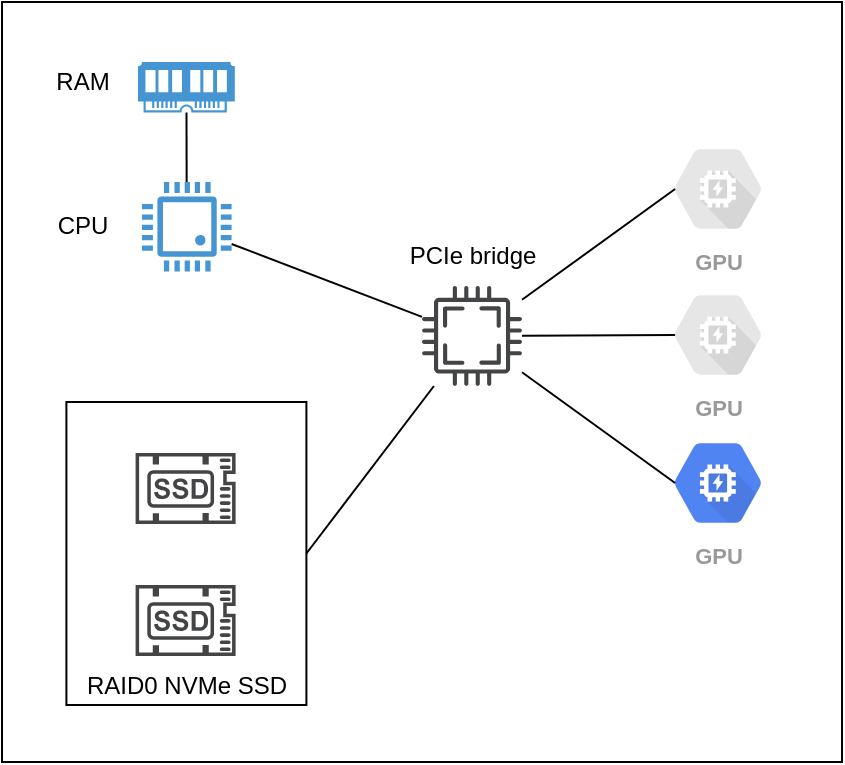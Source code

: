<mxfile version="17.4.2" type="device"><diagram id="l8hXMBHkgcEJcSW0mbfh" name="Page-1"><mxGraphModel dx="1152" dy="1704" grid="1" gridSize="10" guides="1" tooltips="1" connect="1" arrows="1" fold="1" page="1" pageScale="1" pageWidth="1169" pageHeight="827" math="0" shadow="0"><root><mxCell id="0"/><mxCell id="1" parent="0"/><mxCell id="bEYfRcEnHH094V_pL6pg-13" value="" style="whiteSpace=wrap;html=1;" parent="1" vertex="1"><mxGeometry x="350" y="-130" width="420" height="380" as="geometry"/></mxCell><mxCell id="bEYfRcEnHH094V_pL6pg-14" value="" style="pointerEvents=1;shadow=0;dashed=0;html=1;strokeColor=none;fillColor=#4495D1;labelPosition=center;verticalLabelPosition=bottom;verticalAlign=top;align=center;outlineConnect=0;shape=mxgraph.veeam.cpu;" parent="1" vertex="1"><mxGeometry x="420" y="-40" width="44.8" height="44.8" as="geometry"/></mxCell><mxCell id="bEYfRcEnHH094V_pL6pg-15" value="" style="pointerEvents=1;shadow=0;dashed=0;html=1;strokeColor=none;fillColor=#4495D1;labelPosition=center;verticalLabelPosition=bottom;verticalAlign=top;align=center;outlineConnect=0;shape=mxgraph.veeam.ram;" parent="1" vertex="1"><mxGeometry x="418" y="-100" width="48.4" height="25.2" as="geometry"/></mxCell><mxCell id="bEYfRcEnHH094V_pL6pg-16" value="GPU" style="sketch=0;html=1;fillColor=#E6E6E6;strokeColor=none;verticalAlign=top;labelPosition=center;verticalLabelPosition=bottom;align=center;spacingTop=-6;fontSize=11;fontStyle=1;fontColor=#999999;shape=mxgraph.gcp2.hexIcon;prIcon=gpu" parent="1" vertex="1"><mxGeometry x="675" y="-65.75" width="66" height="58.5" as="geometry"/></mxCell><mxCell id="bEYfRcEnHH094V_pL6pg-17" value="GPU" style="sketch=0;html=1;fillColor=#5184F3;strokeColor=none;verticalAlign=top;labelPosition=center;verticalLabelPosition=bottom;align=center;spacingTop=-6;fontSize=11;fontStyle=1;fontColor=#999999;shape=mxgraph.gcp2.hexIcon;prIcon=gpu" parent="1" vertex="1"><mxGeometry x="675" y="81.25" width="66" height="58.5" as="geometry"/></mxCell><mxCell id="bEYfRcEnHH094V_pL6pg-20" value="" style="whiteSpace=wrap;html=1;" parent="1" vertex="1"><mxGeometry x="382.2" y="70" width="120" height="151.5" as="geometry"/></mxCell><mxCell id="bEYfRcEnHH094V_pL6pg-18" value="" style="sketch=0;pointerEvents=1;shadow=0;dashed=0;html=1;strokeColor=none;fillColor=#434445;aspect=fixed;labelPosition=center;verticalLabelPosition=bottom;verticalAlign=top;align=center;outlineConnect=0;shape=mxgraph.vvd.ssd;" parent="1" vertex="1"><mxGeometry x="416.8" y="95.5" width="50" height="35.5" as="geometry"/></mxCell><mxCell id="bEYfRcEnHH094V_pL6pg-19" value="" style="sketch=0;pointerEvents=1;shadow=0;dashed=0;html=1;strokeColor=none;fillColor=#434445;aspect=fixed;labelPosition=center;verticalLabelPosition=bottom;verticalAlign=top;align=center;outlineConnect=0;shape=mxgraph.vvd.ssd;" parent="1" vertex="1"><mxGeometry x="416.8" y="161.5" width="50" height="35.5" as="geometry"/></mxCell><mxCell id="bEYfRcEnHH094V_pL6pg-21" value="RAID0 NVMe SSD" style="text;html=1;resizable=0;autosize=1;align=center;verticalAlign=middle;points=[];fillColor=none;strokeColor=none;rounded=0;" parent="1" vertex="1"><mxGeometry x="381.8" y="201.5" width="120" height="20" as="geometry"/></mxCell><mxCell id="bEYfRcEnHH094V_pL6pg-22" value="" style="sketch=0;pointerEvents=1;shadow=0;dashed=0;html=1;strokeColor=none;fillColor=#434445;aspect=fixed;labelPosition=center;verticalLabelPosition=bottom;verticalAlign=top;align=center;outlineConnect=0;shape=mxgraph.vvd.cpu;" parent="1" vertex="1"><mxGeometry x="560" y="12" width="50" height="50" as="geometry"/></mxCell><mxCell id="bEYfRcEnHH094V_pL6pg-23" value="GPU" style="sketch=0;html=1;fillColor=#E6E6E6;strokeColor=none;verticalAlign=top;labelPosition=center;verticalLabelPosition=bottom;align=center;spacingTop=-6;fontSize=11;fontStyle=1;fontColor=#999999;shape=mxgraph.gcp2.hexIcon;prIcon=gpu" parent="1" vertex="1"><mxGeometry x="675" y="7.25" width="66" height="58.5" as="geometry"/></mxCell><mxCell id="5_aITsCFgaSiMcRiH-1p-3" value="" style="endArrow=none;html=1;rounded=0;entryX=0.175;entryY=0.5;entryDx=0;entryDy=0;entryPerimeter=0;" edge="1" parent="1" source="bEYfRcEnHH094V_pL6pg-22" target="bEYfRcEnHH094V_pL6pg-16"><mxGeometry width="50" height="50" relative="1" as="geometry"><mxPoint x="560" y="120" as="sourcePoint"/><mxPoint x="610" y="70" as="targetPoint"/></mxGeometry></mxCell><mxCell id="5_aITsCFgaSiMcRiH-1p-4" value="" style="endArrow=none;html=1;rounded=0;entryX=0.175;entryY=0.5;entryDx=0;entryDy=0;entryPerimeter=0;" edge="1" parent="1" source="bEYfRcEnHH094V_pL6pg-22" target="bEYfRcEnHH094V_pL6pg-23"><mxGeometry width="50" height="50" relative="1" as="geometry"><mxPoint x="560" y="120" as="sourcePoint"/><mxPoint x="610" y="70" as="targetPoint"/></mxGeometry></mxCell><mxCell id="5_aITsCFgaSiMcRiH-1p-5" value="" style="endArrow=none;html=1;rounded=0;entryX=0.175;entryY=0.5;entryDx=0;entryDy=0;entryPerimeter=0;" edge="1" parent="1" source="bEYfRcEnHH094V_pL6pg-22" target="bEYfRcEnHH094V_pL6pg-17"><mxGeometry width="50" height="50" relative="1" as="geometry"><mxPoint x="560" y="120" as="sourcePoint"/><mxPoint x="610" y="70" as="targetPoint"/></mxGeometry></mxCell><mxCell id="5_aITsCFgaSiMcRiH-1p-6" value="" style="endArrow=none;html=1;rounded=0;exitX=1;exitY=0.5;exitDx=0;exitDy=0;" edge="1" parent="1" source="bEYfRcEnHH094V_pL6pg-20" target="bEYfRcEnHH094V_pL6pg-22"><mxGeometry width="50" height="50" relative="1" as="geometry"><mxPoint x="535" y="131" as="sourcePoint"/><mxPoint x="585" y="81" as="targetPoint"/></mxGeometry></mxCell><mxCell id="5_aITsCFgaSiMcRiH-1p-7" value="" style="endArrow=none;html=1;rounded=0;" edge="1" parent="1" source="bEYfRcEnHH094V_pL6pg-14" target="bEYfRcEnHH094V_pL6pg-22"><mxGeometry width="50" height="50" relative="1" as="geometry"><mxPoint x="560" y="120" as="sourcePoint"/><mxPoint x="610" y="70" as="targetPoint"/></mxGeometry></mxCell><mxCell id="5_aITsCFgaSiMcRiH-1p-8" value="" style="endArrow=none;html=1;rounded=0;" edge="1" parent="1" source="bEYfRcEnHH094V_pL6pg-14" target="bEYfRcEnHH094V_pL6pg-15"><mxGeometry width="50" height="50" relative="1" as="geometry"><mxPoint x="560" y="120" as="sourcePoint"/><mxPoint x="610" y="70" as="targetPoint"/></mxGeometry></mxCell><mxCell id="5_aITsCFgaSiMcRiH-1p-9" value="PCIe bridge" style="text;html=1;resizable=0;autosize=1;align=center;verticalAlign=middle;points=[];fillColor=none;strokeColor=none;rounded=0;" vertex="1" parent="1"><mxGeometry x="545" y="-12.75" width="80" height="20" as="geometry"/></mxCell><mxCell id="5_aITsCFgaSiMcRiH-1p-11" value="RAM" style="text;html=1;align=center;verticalAlign=middle;resizable=0;points=[];autosize=1;strokeColor=none;fillColor=none;" vertex="1" parent="1"><mxGeometry x="370" y="-100" width="40" height="20" as="geometry"/></mxCell><mxCell id="5_aITsCFgaSiMcRiH-1p-12" value="CPU" style="text;html=1;align=center;verticalAlign=middle;resizable=0;points=[];autosize=1;strokeColor=none;fillColor=none;" vertex="1" parent="1"><mxGeometry x="370" y="-27.6" width="40" height="20" as="geometry"/></mxCell></root></mxGraphModel></diagram></mxfile>